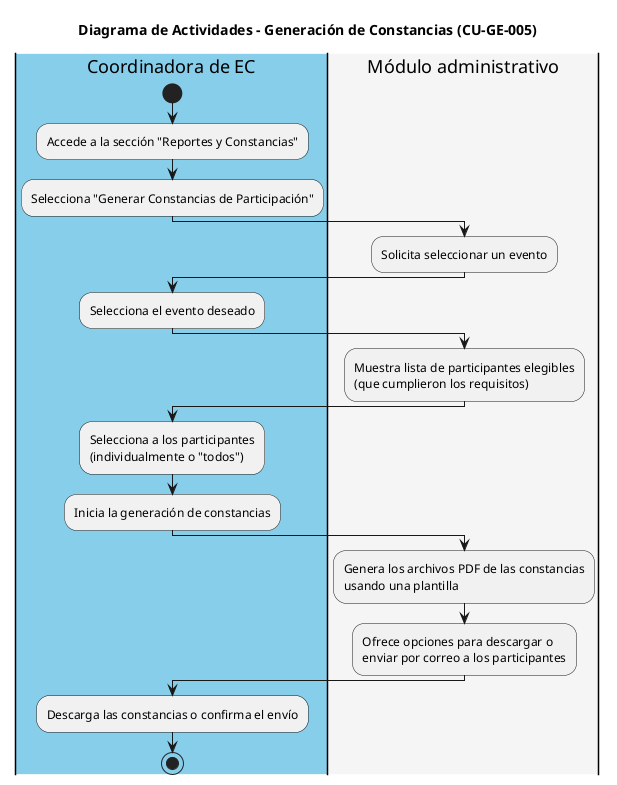 @startuml
title Diagrama de Actividades - Generación de Constancias (CU-GE-005)

|#skyblue|Coordinadora de EC|
start
:Accede a la sección "Reportes y Constancias";
:Selecciona "Generar Constancias de Participación";

|#whitesmoke|Módulo administrativo|
:Solicita seleccionar un evento;

|#skyblue|Coordinadora de EC|
:Selecciona el evento deseado;

|#whitesmoke|Módulo administrativo|
:Muestra lista de participantes elegibles
(que cumplieron los requisitos);

|#skyblue|Coordinadora de EC|
:Selecciona a los participantes
(individualmente o "todos");
:Inicia la generación de constancias;

|#whitesmoke|Módulo administrativo|
:Genera los archivos PDF de las constancias
usando una plantilla;
:Ofrece opciones para descargar o
enviar por correo a los participantes;

|#skyblue|Coordinadora de EC|
:Descarga las constancias o confirma el envío;
stop
@enduml